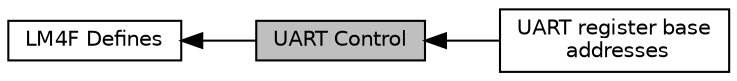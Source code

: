 digraph "UART Control"
{
  edge [fontname="Helvetica",fontsize="10",labelfontname="Helvetica",labelfontsize="10"];
  node [fontname="Helvetica",fontsize="10",shape=record];
  rankdir=LR;
  Node0 [label="UART Control",height=0.2,width=0.4,color="black", fillcolor="grey75", style="filled", fontcolor="black"];
  Node2 [label="UART register base\l addresses",height=0.2,width=0.4,color="black", fillcolor="white", style="filled",URL="$group__uart__reg__base.html"];
  Node1 [label="LM4F Defines",height=0.2,width=0.4,color="black", fillcolor="white", style="filled",URL="$group__LM4Fxx__defines.html",tooltip="Defined Constants and Types for the LM4F series. "];
  Node1->Node0 [shape=plaintext, dir="back", style="solid"];
  Node0->Node2 [shape=plaintext, dir="back", style="solid"];
}

